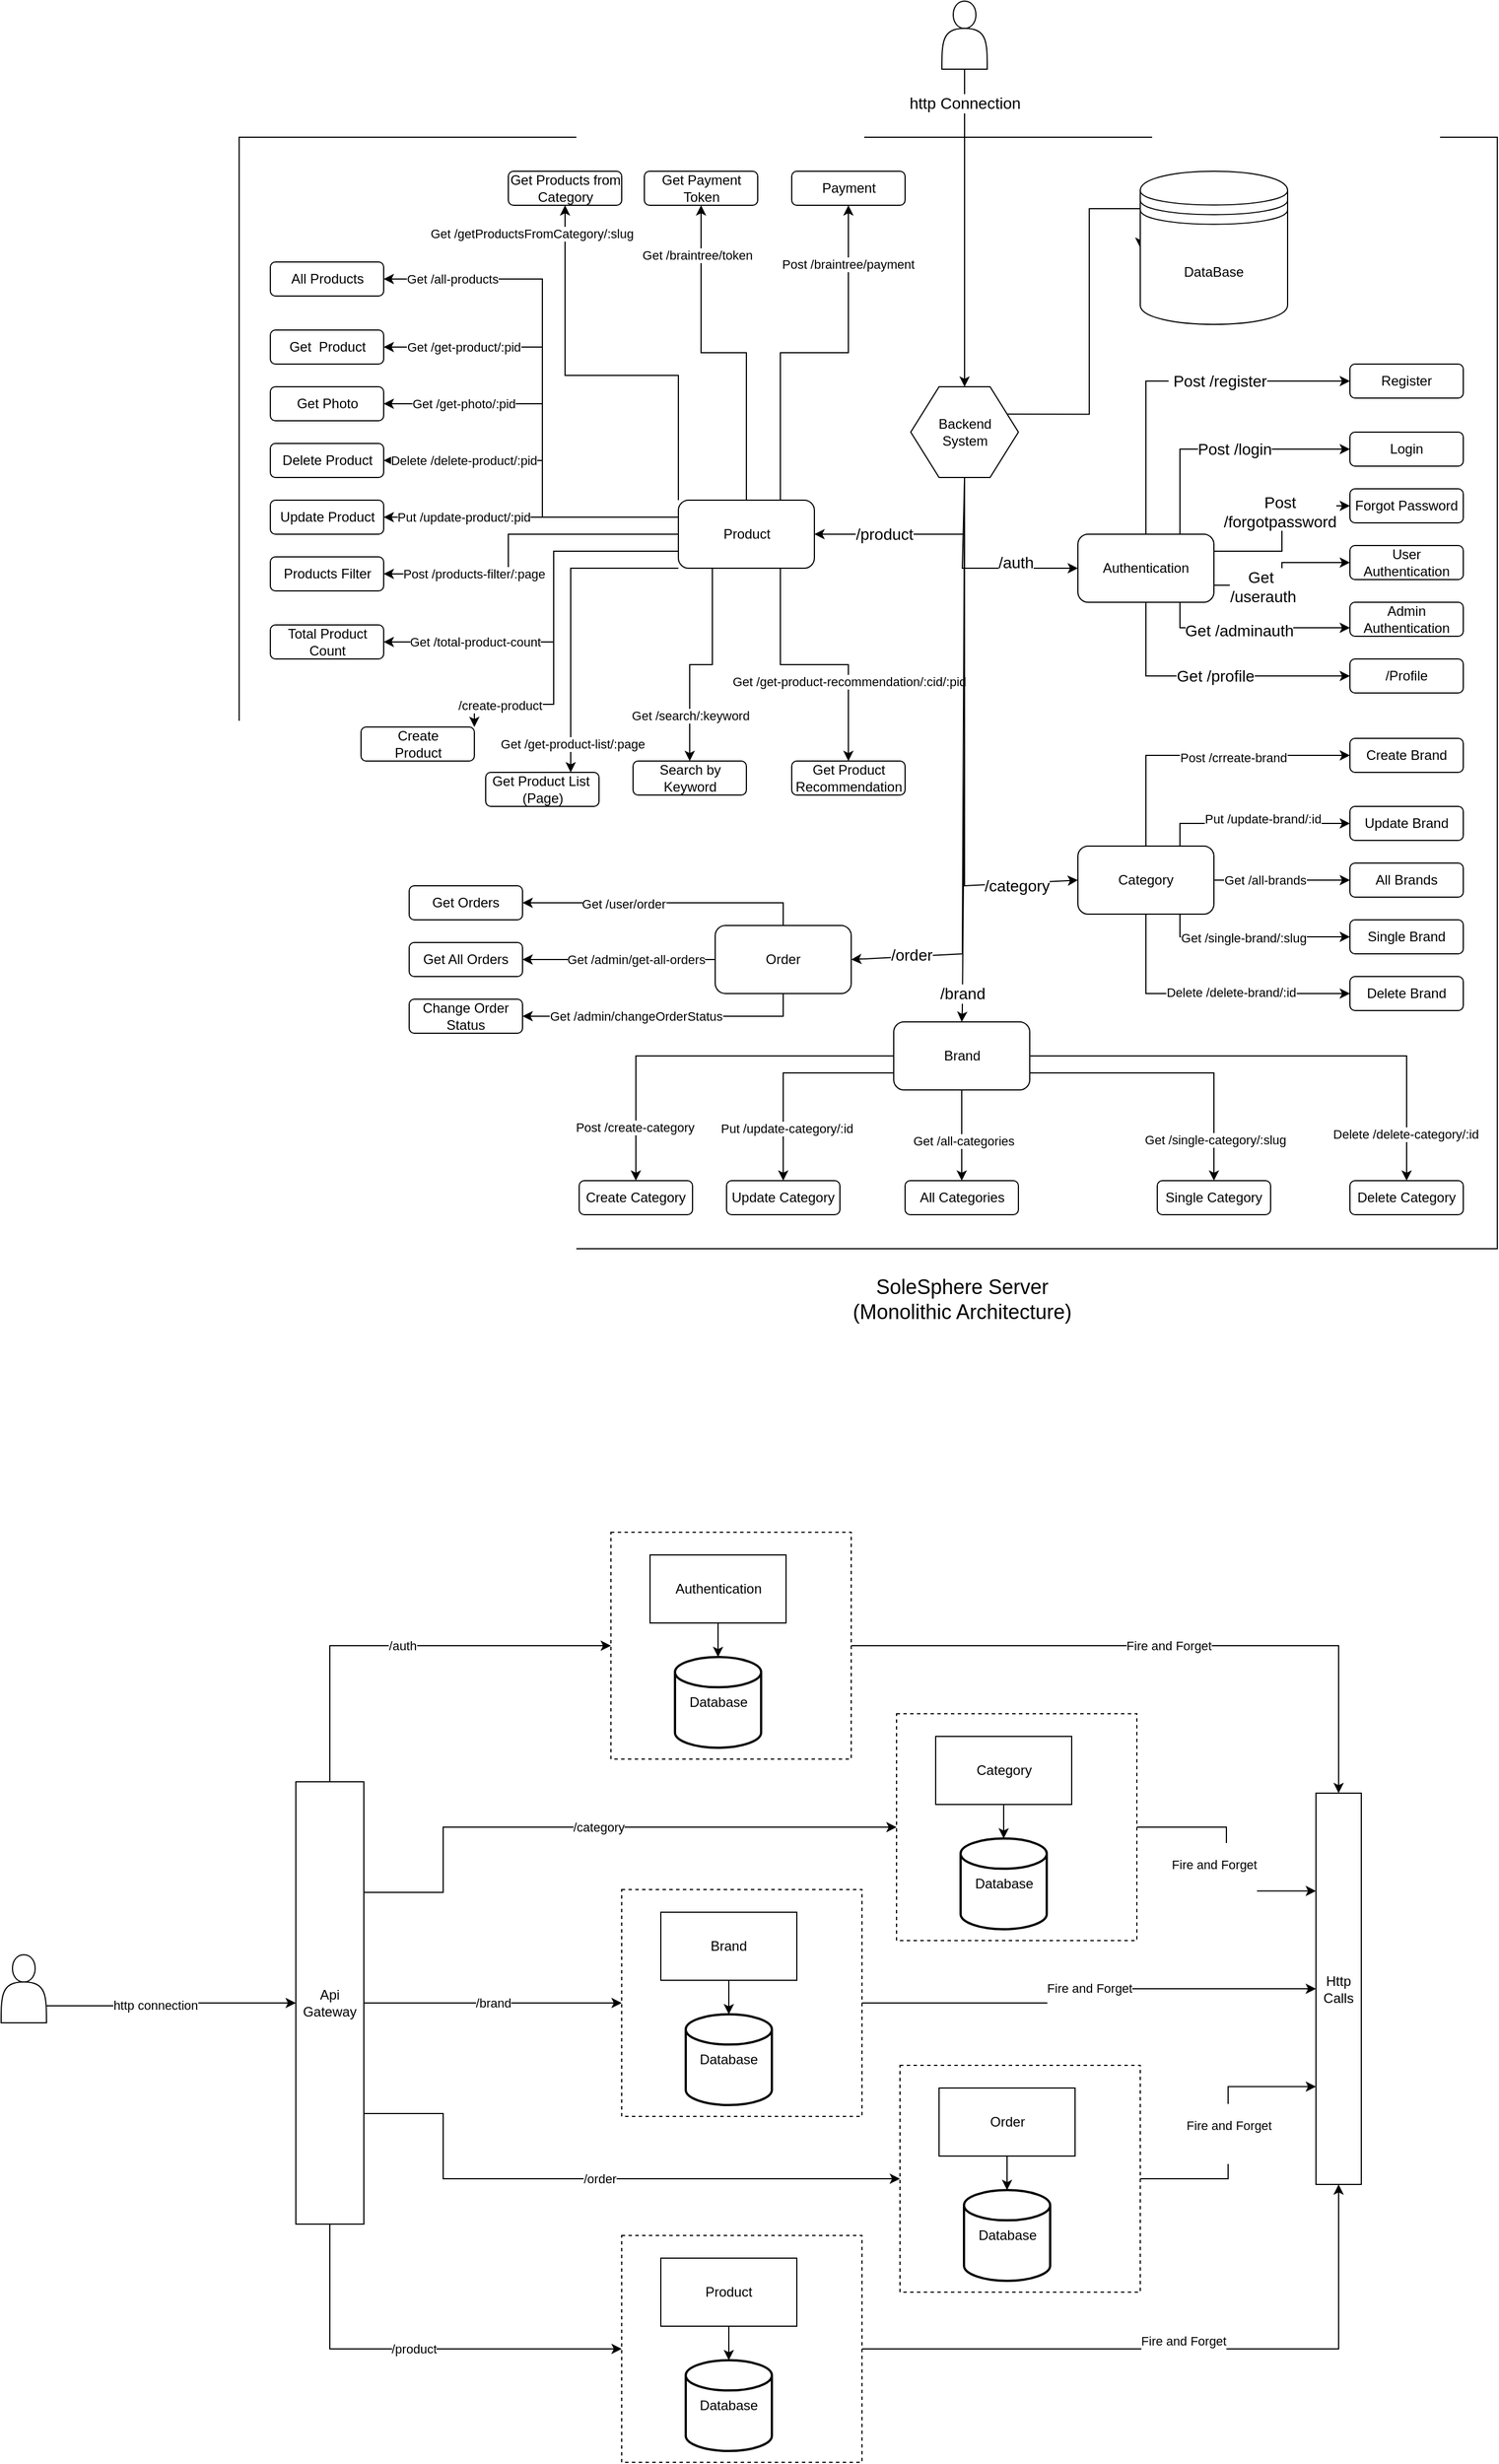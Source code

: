<mxfile version="24.7.16">
  <diagram name="Page-1" id="njTRxFpOl6HkTcsxgdSz">
    <mxGraphModel dx="2600" dy="1646" grid="1" gridSize="10" guides="1" tooltips="1" connect="1" arrows="1" fold="1" page="1" pageScale="1" pageWidth="1100" pageHeight="850" math="0" shadow="0">
      <root>
        <mxCell id="0" />
        <mxCell id="1" parent="0" />
        <mxCell id="v-zH-XTOCrItHWOVsEd--1" value="" style="rounded=0;whiteSpace=wrap;html=1;" parent="1" vertex="1">
          <mxGeometry x="-410" y="-90" width="1110" height="980" as="geometry" />
        </mxCell>
        <mxCell id="v-zH-XTOCrItHWOVsEd--2" value="" style="shape=actor;whiteSpace=wrap;html=1;" parent="1" vertex="1">
          <mxGeometry x="210" y="-210" width="40" height="60" as="geometry" />
        </mxCell>
        <mxCell id="v-zH-XTOCrItHWOVsEd--3" style="edgeStyle=orthogonalEdgeStyle;rounded=0;orthogonalLoop=1;jettySize=auto;html=1;exitX=1;exitY=0.25;exitDx=0;exitDy=0;entryX=0;entryY=0.5;entryDx=0;entryDy=0;" parent="1" source="v-zH-XTOCrItHWOVsEd--4" target="v-zH-XTOCrItHWOVsEd--121" edge="1">
          <mxGeometry relative="1" as="geometry">
            <Array as="points">
              <mxPoint x="340" y="154" />
              <mxPoint x="340" y="-27" />
            </Array>
          </mxGeometry>
        </mxCell>
        <mxCell id="v-zH-XTOCrItHWOVsEd--4" value="Backend&lt;div&gt;System&lt;/div&gt;" style="shape=hexagon;perimeter=hexagonPerimeter2;whiteSpace=wrap;html=1;fixedSize=1;size=25;" parent="1" vertex="1">
          <mxGeometry x="182.5" y="130" width="95" height="80" as="geometry" />
        </mxCell>
        <mxCell id="v-zH-XTOCrItHWOVsEd--5" style="edgeStyle=orthogonalEdgeStyle;rounded=0;orthogonalLoop=1;jettySize=auto;html=1;exitX=0.5;exitY=0;exitDx=0;exitDy=0;entryX=0;entryY=0.5;entryDx=0;entryDy=0;" parent="1" source="v-zH-XTOCrItHWOVsEd--15" target="v-zH-XTOCrItHWOVsEd--98" edge="1">
          <mxGeometry relative="1" as="geometry" />
        </mxCell>
        <mxCell id="v-zH-XTOCrItHWOVsEd--6" value="Post /crreate-brand" style="edgeLabel;html=1;align=center;verticalAlign=middle;resizable=0;points=[];" parent="v-zH-XTOCrItHWOVsEd--5" vertex="1" connectable="0">
          <mxGeometry x="0.207" y="-2" relative="1" as="geometry">
            <mxPoint as="offset" />
          </mxGeometry>
        </mxCell>
        <mxCell id="v-zH-XTOCrItHWOVsEd--7" style="edgeStyle=orthogonalEdgeStyle;rounded=0;orthogonalLoop=1;jettySize=auto;html=1;exitX=0.75;exitY=0;exitDx=0;exitDy=0;entryX=0;entryY=0.5;entryDx=0;entryDy=0;" parent="1" source="v-zH-XTOCrItHWOVsEd--15" target="v-zH-XTOCrItHWOVsEd--94" edge="1">
          <mxGeometry relative="1" as="geometry" />
        </mxCell>
        <mxCell id="v-zH-XTOCrItHWOVsEd--8" value="Put /update-brand/:id" style="edgeLabel;html=1;align=center;verticalAlign=middle;resizable=0;points=[];" parent="v-zH-XTOCrItHWOVsEd--7" vertex="1" connectable="0">
          <mxGeometry x="0.089" y="4" relative="1" as="geometry">
            <mxPoint as="offset" />
          </mxGeometry>
        </mxCell>
        <mxCell id="v-zH-XTOCrItHWOVsEd--9" style="edgeStyle=orthogonalEdgeStyle;rounded=0;orthogonalLoop=1;jettySize=auto;html=1;exitX=0.5;exitY=1;exitDx=0;exitDy=0;entryX=0;entryY=0.5;entryDx=0;entryDy=0;" parent="1" source="v-zH-XTOCrItHWOVsEd--15" target="v-zH-XTOCrItHWOVsEd--97" edge="1">
          <mxGeometry relative="1" as="geometry" />
        </mxCell>
        <mxCell id="v-zH-XTOCrItHWOVsEd--10" value="Delete /delete-brand/:id" style="edgeLabel;html=1;align=center;verticalAlign=middle;resizable=0;points=[];" parent="v-zH-XTOCrItHWOVsEd--9" vertex="1" connectable="0">
          <mxGeometry x="0.154" y="1" relative="1" as="geometry">
            <mxPoint as="offset" />
          </mxGeometry>
        </mxCell>
        <mxCell id="v-zH-XTOCrItHWOVsEd--11" style="edgeStyle=orthogonalEdgeStyle;rounded=0;orthogonalLoop=1;jettySize=auto;html=1;exitX=0.75;exitY=1;exitDx=0;exitDy=0;entryX=0;entryY=0.5;entryDx=0;entryDy=0;" parent="1" source="v-zH-XTOCrItHWOVsEd--15" target="v-zH-XTOCrItHWOVsEd--96" edge="1">
          <mxGeometry relative="1" as="geometry" />
        </mxCell>
        <mxCell id="v-zH-XTOCrItHWOVsEd--12" value="Get /single-brand/:slug" style="edgeLabel;html=1;align=center;verticalAlign=middle;resizable=0;points=[];" parent="v-zH-XTOCrItHWOVsEd--11" vertex="1" connectable="0">
          <mxGeometry x="-0.111" y="-1" relative="1" as="geometry">
            <mxPoint as="offset" />
          </mxGeometry>
        </mxCell>
        <mxCell id="v-zH-XTOCrItHWOVsEd--13" style="edgeStyle=orthogonalEdgeStyle;rounded=0;orthogonalLoop=1;jettySize=auto;html=1;exitX=1;exitY=0.5;exitDx=0;exitDy=0;entryX=0;entryY=0.5;entryDx=0;entryDy=0;" parent="1" source="v-zH-XTOCrItHWOVsEd--15" target="v-zH-XTOCrItHWOVsEd--95" edge="1">
          <mxGeometry relative="1" as="geometry" />
        </mxCell>
        <mxCell id="v-zH-XTOCrItHWOVsEd--14" value="Get /all-brands" style="edgeLabel;html=1;align=center;verticalAlign=middle;resizable=0;points=[];" parent="v-zH-XTOCrItHWOVsEd--13" vertex="1" connectable="0">
          <mxGeometry x="-0.246" relative="1" as="geometry">
            <mxPoint as="offset" />
          </mxGeometry>
        </mxCell>
        <mxCell id="v-zH-XTOCrItHWOVsEd--15" value="Category" style="rounded=1;whiteSpace=wrap;html=1;" parent="1" vertex="1">
          <mxGeometry x="330" y="535" width="120" height="60" as="geometry" />
        </mxCell>
        <mxCell id="v-zH-XTOCrItHWOVsEd--16" style="edgeStyle=orthogonalEdgeStyle;rounded=0;orthogonalLoop=1;jettySize=auto;html=1;exitX=0.5;exitY=0;exitDx=0;exitDy=0;entryX=0;entryY=0.5;entryDx=0;entryDy=0;" parent="1" source="v-zH-XTOCrItHWOVsEd--28" target="v-zH-XTOCrItHWOVsEd--92" edge="1">
          <mxGeometry relative="1" as="geometry" />
        </mxCell>
        <mxCell id="v-zH-XTOCrItHWOVsEd--17" value="&lt;font style=&quot;font-size: 14px;&quot;&gt;&amp;nbsp;Post /register&lt;/font&gt;" style="edgeLabel;html=1;align=center;verticalAlign=middle;resizable=0;points=[];" parent="v-zH-XTOCrItHWOVsEd--16" vertex="1" connectable="0">
          <mxGeometry x="0.255" relative="1" as="geometry">
            <mxPoint as="offset" />
          </mxGeometry>
        </mxCell>
        <mxCell id="v-zH-XTOCrItHWOVsEd--18" style="edgeStyle=orthogonalEdgeStyle;rounded=0;orthogonalLoop=1;jettySize=auto;html=1;exitX=0.75;exitY=0;exitDx=0;exitDy=0;entryX=0;entryY=0.5;entryDx=0;entryDy=0;" parent="1" source="v-zH-XTOCrItHWOVsEd--28" target="v-zH-XTOCrItHWOVsEd--88" edge="1">
          <mxGeometry relative="1" as="geometry" />
        </mxCell>
        <mxCell id="v-zH-XTOCrItHWOVsEd--19" value="&lt;span style=&quot;font-size: 14px;&quot;&gt;Post /login&lt;/span&gt;" style="edgeLabel;html=1;align=center;verticalAlign=middle;resizable=0;points=[];" parent="v-zH-XTOCrItHWOVsEd--18" vertex="1" connectable="0">
          <mxGeometry x="0.089" relative="1" as="geometry">
            <mxPoint as="offset" />
          </mxGeometry>
        </mxCell>
        <mxCell id="v-zH-XTOCrItHWOVsEd--20" style="edgeStyle=orthogonalEdgeStyle;rounded=0;orthogonalLoop=1;jettySize=auto;html=1;exitX=1;exitY=0.25;exitDx=0;exitDy=0;entryX=0;entryY=0.5;entryDx=0;entryDy=0;" parent="1" source="v-zH-XTOCrItHWOVsEd--28" target="v-zH-XTOCrItHWOVsEd--89" edge="1">
          <mxGeometry relative="1" as="geometry" />
        </mxCell>
        <mxCell id="v-zH-XTOCrItHWOVsEd--21" value="&lt;font style=&quot;font-size: 14px;&quot;&gt;Post&lt;/font&gt;&lt;div&gt;&lt;font style=&quot;font-size: 14px;&quot;&gt;/forgotpassword&lt;/font&gt;&lt;/div&gt;" style="edgeLabel;html=1;align=center;verticalAlign=middle;resizable=0;points=[];" parent="v-zH-XTOCrItHWOVsEd--20" vertex="1" connectable="0">
          <mxGeometry x="-0.482" y="2" relative="1" as="geometry">
            <mxPoint x="16" y="-33" as="offset" />
          </mxGeometry>
        </mxCell>
        <mxCell id="v-zH-XTOCrItHWOVsEd--22" style="edgeStyle=orthogonalEdgeStyle;rounded=0;orthogonalLoop=1;jettySize=auto;html=1;exitX=1;exitY=0.75;exitDx=0;exitDy=0;" parent="1" source="v-zH-XTOCrItHWOVsEd--28" target="v-zH-XTOCrItHWOVsEd--90" edge="1">
          <mxGeometry relative="1" as="geometry" />
        </mxCell>
        <mxCell id="v-zH-XTOCrItHWOVsEd--23" value="&lt;font style=&quot;font-size: 14px;&quot;&gt;Get&amp;nbsp;&lt;/font&gt;&lt;div&gt;&lt;font style=&quot;font-size: 14px;&quot;&gt;/userauth&lt;/font&gt;&lt;/div&gt;" style="edgeLabel;html=1;align=center;verticalAlign=middle;resizable=0;points=[];" parent="v-zH-XTOCrItHWOVsEd--22" vertex="1" connectable="0">
          <mxGeometry x="-0.387" y="-1" relative="1" as="geometry">
            <mxPoint as="offset" />
          </mxGeometry>
        </mxCell>
        <mxCell id="v-zH-XTOCrItHWOVsEd--24" style="edgeStyle=orthogonalEdgeStyle;rounded=0;orthogonalLoop=1;jettySize=auto;html=1;exitX=0.75;exitY=1;exitDx=0;exitDy=0;entryX=0;entryY=0.75;entryDx=0;entryDy=0;" parent="1" source="v-zH-XTOCrItHWOVsEd--28" target="v-zH-XTOCrItHWOVsEd--91" edge="1">
          <mxGeometry relative="1" as="geometry" />
        </mxCell>
        <mxCell id="v-zH-XTOCrItHWOVsEd--25" value="&lt;font style=&quot;font-size: 14px;&quot;&gt;Get /adminauth&lt;/font&gt;" style="edgeLabel;html=1;align=center;verticalAlign=middle;resizable=0;points=[];" parent="v-zH-XTOCrItHWOVsEd--24" vertex="1" connectable="0">
          <mxGeometry x="-0.151" y="-1" relative="1" as="geometry">
            <mxPoint x="1" y="1" as="offset" />
          </mxGeometry>
        </mxCell>
        <mxCell id="v-zH-XTOCrItHWOVsEd--26" style="edgeStyle=orthogonalEdgeStyle;rounded=0;orthogonalLoop=1;jettySize=auto;html=1;exitX=0.5;exitY=1;exitDx=0;exitDy=0;entryX=0;entryY=0.5;entryDx=0;entryDy=0;" parent="1" source="v-zH-XTOCrItHWOVsEd--28" target="v-zH-XTOCrItHWOVsEd--93" edge="1">
          <mxGeometry relative="1" as="geometry" />
        </mxCell>
        <mxCell id="v-zH-XTOCrItHWOVsEd--27" value="&lt;font style=&quot;font-size: 14px;&quot;&gt;Get /profile&lt;/font&gt;" style="edgeLabel;html=1;align=center;verticalAlign=middle;resizable=0;points=[];" parent="v-zH-XTOCrItHWOVsEd--26" vertex="1" connectable="0">
          <mxGeometry x="0.028" relative="1" as="geometry">
            <mxPoint as="offset" />
          </mxGeometry>
        </mxCell>
        <mxCell id="v-zH-XTOCrItHWOVsEd--28" value="Authentication" style="rounded=1;whiteSpace=wrap;html=1;arcSize=15;" parent="1" vertex="1">
          <mxGeometry x="330" y="260" width="120" height="60" as="geometry" />
        </mxCell>
        <mxCell id="v-zH-XTOCrItHWOVsEd--29" style="edgeStyle=orthogonalEdgeStyle;rounded=0;orthogonalLoop=1;jettySize=auto;html=1;exitX=0;exitY=0.5;exitDx=0;exitDy=0;entryX=0.5;entryY=0;entryDx=0;entryDy=0;" parent="1" source="v-zH-XTOCrItHWOVsEd--39" target="v-zH-XTOCrItHWOVsEd--103" edge="1">
          <mxGeometry relative="1" as="geometry" />
        </mxCell>
        <mxCell id="v-zH-XTOCrItHWOVsEd--30" value="Post /create-category" style="edgeLabel;html=1;align=center;verticalAlign=middle;resizable=0;points=[];" parent="v-zH-XTOCrItHWOVsEd--29" vertex="1" connectable="0">
          <mxGeometry x="0.722" y="-1" relative="1" as="geometry">
            <mxPoint as="offset" />
          </mxGeometry>
        </mxCell>
        <mxCell id="v-zH-XTOCrItHWOVsEd--31" style="edgeStyle=orthogonalEdgeStyle;rounded=0;orthogonalLoop=1;jettySize=auto;html=1;exitX=0;exitY=0.75;exitDx=0;exitDy=0;entryX=0.5;entryY=0;entryDx=0;entryDy=0;" parent="1" source="v-zH-XTOCrItHWOVsEd--39" target="v-zH-XTOCrItHWOVsEd--99" edge="1">
          <mxGeometry relative="1" as="geometry" />
        </mxCell>
        <mxCell id="v-zH-XTOCrItHWOVsEd--32" value="Put /update-category/:id" style="edgeLabel;html=1;align=center;verticalAlign=middle;resizable=0;points=[];" parent="v-zH-XTOCrItHWOVsEd--31" vertex="1" connectable="0">
          <mxGeometry x="0.522" y="3" relative="1" as="geometry">
            <mxPoint as="offset" />
          </mxGeometry>
        </mxCell>
        <mxCell id="v-zH-XTOCrItHWOVsEd--33" style="edgeStyle=orthogonalEdgeStyle;rounded=0;orthogonalLoop=1;jettySize=auto;html=1;exitX=0.5;exitY=1;exitDx=0;exitDy=0;" parent="1" source="v-zH-XTOCrItHWOVsEd--39" target="v-zH-XTOCrItHWOVsEd--100" edge="1">
          <mxGeometry relative="1" as="geometry" />
        </mxCell>
        <mxCell id="v-zH-XTOCrItHWOVsEd--34" value="Get /all-categories" style="edgeLabel;html=1;align=center;verticalAlign=middle;resizable=0;points=[];" parent="v-zH-XTOCrItHWOVsEd--33" vertex="1" connectable="0">
          <mxGeometry x="0.125" y="1" relative="1" as="geometry">
            <mxPoint as="offset" />
          </mxGeometry>
        </mxCell>
        <mxCell id="v-zH-XTOCrItHWOVsEd--35" style="edgeStyle=orthogonalEdgeStyle;rounded=0;orthogonalLoop=1;jettySize=auto;html=1;exitX=1;exitY=0.5;exitDx=0;exitDy=0;entryX=0.5;entryY=0;entryDx=0;entryDy=0;" parent="1" source="v-zH-XTOCrItHWOVsEd--39" target="v-zH-XTOCrItHWOVsEd--102" edge="1">
          <mxGeometry relative="1" as="geometry" />
        </mxCell>
        <mxCell id="v-zH-XTOCrItHWOVsEd--36" value="Delete /delete-category/:id" style="edgeLabel;html=1;align=center;verticalAlign=middle;resizable=0;points=[];" parent="v-zH-XTOCrItHWOVsEd--35" vertex="1" connectable="0">
          <mxGeometry x="0.815" y="-1" relative="1" as="geometry">
            <mxPoint as="offset" />
          </mxGeometry>
        </mxCell>
        <mxCell id="v-zH-XTOCrItHWOVsEd--37" style="edgeStyle=orthogonalEdgeStyle;rounded=0;orthogonalLoop=1;jettySize=auto;html=1;exitX=1;exitY=0.75;exitDx=0;exitDy=0;" parent="1" source="v-zH-XTOCrItHWOVsEd--39" target="v-zH-XTOCrItHWOVsEd--101" edge="1">
          <mxGeometry relative="1" as="geometry" />
        </mxCell>
        <mxCell id="v-zH-XTOCrItHWOVsEd--38" value="Get /single-category/:slug" style="edgeLabel;html=1;align=center;verticalAlign=middle;resizable=0;points=[];" parent="v-zH-XTOCrItHWOVsEd--37" vertex="1" connectable="0">
          <mxGeometry x="0.713" y="1" relative="1" as="geometry">
            <mxPoint y="1" as="offset" />
          </mxGeometry>
        </mxCell>
        <mxCell id="v-zH-XTOCrItHWOVsEd--39" value="Brand" style="rounded=1;whiteSpace=wrap;html=1;" parent="1" vertex="1">
          <mxGeometry x="167.5" y="690" width="120" height="60" as="geometry" />
        </mxCell>
        <mxCell id="v-zH-XTOCrItHWOVsEd--40" style="edgeStyle=orthogonalEdgeStyle;rounded=0;orthogonalLoop=1;jettySize=auto;html=1;exitX=0;exitY=0.75;exitDx=0;exitDy=0;entryX=1;entryY=0.25;entryDx=0;entryDy=0;" parent="1" source="v-zH-XTOCrItHWOVsEd--68" edge="1">
          <mxGeometry relative="1" as="geometry">
            <mxPoint x="-22.5" y="292.5" as="sourcePoint" />
            <mxPoint x="-202.5" y="430" as="targetPoint" />
            <Array as="points">
              <mxPoint x="-132.5" y="275" />
              <mxPoint x="-132.5" y="410" />
              <mxPoint x="-202.5" y="410" />
            </Array>
          </mxGeometry>
        </mxCell>
        <mxCell id="v-zH-XTOCrItHWOVsEd--41" value="/create-product" style="edgeLabel;html=1;align=center;verticalAlign=middle;resizable=0;points=[];" parent="v-zH-XTOCrItHWOVsEd--40" vertex="1" connectable="0">
          <mxGeometry x="0.749" y="1" relative="1" as="geometry">
            <mxPoint as="offset" />
          </mxGeometry>
        </mxCell>
        <mxCell id="v-zH-XTOCrItHWOVsEd--42" style="edgeStyle=orthogonalEdgeStyle;rounded=0;orthogonalLoop=1;jettySize=auto;html=1;exitX=0;exitY=1;exitDx=0;exitDy=0;entryX=0.75;entryY=0;entryDx=0;entryDy=0;" parent="1" source="v-zH-XTOCrItHWOVsEd--68" target="v-zH-XTOCrItHWOVsEd--114" edge="1">
          <mxGeometry relative="1" as="geometry">
            <Array as="points">
              <mxPoint x="-117.5" y="290" />
            </Array>
          </mxGeometry>
        </mxCell>
        <mxCell id="v-zH-XTOCrItHWOVsEd--43" value="Get /get-product-list/:page" style="edgeLabel;html=1;align=center;verticalAlign=middle;resizable=0;points=[];" parent="v-zH-XTOCrItHWOVsEd--42" vertex="1" connectable="0">
          <mxGeometry x="0.751" y="1" relative="1" as="geometry">
            <mxPoint y="9" as="offset" />
          </mxGeometry>
        </mxCell>
        <mxCell id="v-zH-XTOCrItHWOVsEd--44" style="edgeStyle=orthogonalEdgeStyle;rounded=0;orthogonalLoop=1;jettySize=auto;html=1;exitX=0.25;exitY=1;exitDx=0;exitDy=0;entryX=0.5;entryY=0;entryDx=0;entryDy=0;" parent="1" source="v-zH-XTOCrItHWOVsEd--68" target="v-zH-XTOCrItHWOVsEd--115" edge="1">
          <mxGeometry relative="1" as="geometry" />
        </mxCell>
        <mxCell id="v-zH-XTOCrItHWOVsEd--45" value="Get /search/:keyword" style="edgeLabel;html=1;align=center;verticalAlign=middle;resizable=0;points=[];" parent="v-zH-XTOCrItHWOVsEd--44" vertex="1" connectable="0">
          <mxGeometry x="0.653" y="1" relative="1" as="geometry">
            <mxPoint x="-1" y="-7" as="offset" />
          </mxGeometry>
        </mxCell>
        <mxCell id="v-zH-XTOCrItHWOVsEd--46" style="edgeStyle=orthogonalEdgeStyle;rounded=0;orthogonalLoop=1;jettySize=auto;html=1;exitX=0.75;exitY=1;exitDx=0;exitDy=0;entryX=0.5;entryY=0;entryDx=0;entryDy=0;" parent="1" source="v-zH-XTOCrItHWOVsEd--68" target="v-zH-XTOCrItHWOVsEd--116" edge="1">
          <mxGeometry relative="1" as="geometry" />
        </mxCell>
        <mxCell id="v-zH-XTOCrItHWOVsEd--47" value="Get /get-product-recommendation/:cid/:pid" style="edgeLabel;html=1;align=center;verticalAlign=middle;resizable=0;points=[];" parent="v-zH-XTOCrItHWOVsEd--46" vertex="1" connectable="0">
          <mxGeometry x="0.687" y="4" relative="1" as="geometry">
            <mxPoint x="-4" y="-34" as="offset" />
          </mxGeometry>
        </mxCell>
        <mxCell id="v-zH-XTOCrItHWOVsEd--48" style="edgeStyle=orthogonalEdgeStyle;rounded=0;orthogonalLoop=1;jettySize=auto;html=1;exitX=0.75;exitY=0;exitDx=0;exitDy=0;entryX=0.5;entryY=1;entryDx=0;entryDy=0;" parent="1" source="v-zH-XTOCrItHWOVsEd--68" target="v-zH-XTOCrItHWOVsEd--118" edge="1">
          <mxGeometry relative="1" as="geometry" />
        </mxCell>
        <mxCell id="v-zH-XTOCrItHWOVsEd--49" value="Post /braintree/payment" style="edgeLabel;html=1;align=center;verticalAlign=middle;resizable=0;points=[];" parent="v-zH-XTOCrItHWOVsEd--48" vertex="1" connectable="0">
          <mxGeometry x="0.679" y="1" relative="1" as="geometry">
            <mxPoint as="offset" />
          </mxGeometry>
        </mxCell>
        <mxCell id="v-zH-XTOCrItHWOVsEd--50" style="edgeStyle=orthogonalEdgeStyle;rounded=0;orthogonalLoop=1;jettySize=auto;html=1;exitX=0.5;exitY=0;exitDx=0;exitDy=0;entryX=0.5;entryY=1;entryDx=0;entryDy=0;" parent="1" source="v-zH-XTOCrItHWOVsEd--68" target="v-zH-XTOCrItHWOVsEd--119" edge="1">
          <mxGeometry relative="1" as="geometry" />
        </mxCell>
        <mxCell id="v-zH-XTOCrItHWOVsEd--51" value="Get /braintree/token" style="edgeLabel;html=1;align=center;verticalAlign=middle;resizable=0;points=[];" parent="v-zH-XTOCrItHWOVsEd--50" vertex="1" connectable="0">
          <mxGeometry x="0.708" y="4" relative="1" as="geometry">
            <mxPoint as="offset" />
          </mxGeometry>
        </mxCell>
        <mxCell id="v-zH-XTOCrItHWOVsEd--52" style="edgeStyle=orthogonalEdgeStyle;rounded=0;orthogonalLoop=1;jettySize=auto;html=1;exitX=0;exitY=0;exitDx=0;exitDy=0;entryX=0.5;entryY=1;entryDx=0;entryDy=0;" parent="1" source="v-zH-XTOCrItHWOVsEd--68" target="v-zH-XTOCrItHWOVsEd--120" edge="1">
          <mxGeometry relative="1" as="geometry">
            <Array as="points">
              <mxPoint x="-22.5" y="120" />
              <mxPoint x="-122.5" y="120" />
            </Array>
          </mxGeometry>
        </mxCell>
        <mxCell id="v-zH-XTOCrItHWOVsEd--53" value="Get /getProductsFromCategory/:slug" style="edgeLabel;html=1;align=center;verticalAlign=middle;resizable=0;points=[];" parent="v-zH-XTOCrItHWOVsEd--52" vertex="1" connectable="0">
          <mxGeometry x="0.062" relative="1" as="geometry">
            <mxPoint x="-49" y="-125" as="offset" />
          </mxGeometry>
        </mxCell>
        <mxCell id="v-zH-XTOCrItHWOVsEd--54" style="edgeStyle=orthogonalEdgeStyle;rounded=0;orthogonalLoop=1;jettySize=auto;html=1;exitX=0;exitY=0.25;exitDx=0;exitDy=0;entryX=1;entryY=0.5;entryDx=0;entryDy=0;" parent="1" source="v-zH-XTOCrItHWOVsEd--68" target="v-zH-XTOCrItHWOVsEd--107" edge="1">
          <mxGeometry relative="1" as="geometry">
            <Array as="points">
              <mxPoint x="-142.5" y="245" />
              <mxPoint x="-142.5" y="35" />
            </Array>
          </mxGeometry>
        </mxCell>
        <mxCell id="v-zH-XTOCrItHWOVsEd--55" value="Get /all-products" style="edgeLabel;html=1;align=center;verticalAlign=middle;resizable=0;points=[];" parent="v-zH-XTOCrItHWOVsEd--54" vertex="1" connectable="0">
          <mxGeometry x="0.85" y="2" relative="1" as="geometry">
            <mxPoint x="25" y="-2" as="offset" />
          </mxGeometry>
        </mxCell>
        <mxCell id="v-zH-XTOCrItHWOVsEd--56" style="edgeStyle=orthogonalEdgeStyle;rounded=0;orthogonalLoop=1;jettySize=auto;html=1;exitX=0;exitY=0.25;exitDx=0;exitDy=0;entryX=1;entryY=0.5;entryDx=0;entryDy=0;" parent="1" source="v-zH-XTOCrItHWOVsEd--68" target="v-zH-XTOCrItHWOVsEd--108" edge="1">
          <mxGeometry relative="1" as="geometry">
            <Array as="points">
              <mxPoint x="-142.5" y="245" />
              <mxPoint x="-142.5" y="95" />
            </Array>
          </mxGeometry>
        </mxCell>
        <mxCell id="v-zH-XTOCrItHWOVsEd--57" value="Get /get-product/:pid" style="edgeLabel;html=1;align=center;verticalAlign=middle;resizable=0;points=[];" parent="v-zH-XTOCrItHWOVsEd--56" vertex="1" connectable="0">
          <mxGeometry x="0.818" y="1" relative="1" as="geometry">
            <mxPoint x="33" y="-1" as="offset" />
          </mxGeometry>
        </mxCell>
        <mxCell id="v-zH-XTOCrItHWOVsEd--58" style="edgeStyle=orthogonalEdgeStyle;rounded=0;orthogonalLoop=1;jettySize=auto;html=1;exitX=0;exitY=0.25;exitDx=0;exitDy=0;entryX=1;entryY=0.5;entryDx=0;entryDy=0;" parent="1" source="v-zH-XTOCrItHWOVsEd--68" target="v-zH-XTOCrItHWOVsEd--109" edge="1">
          <mxGeometry relative="1" as="geometry">
            <Array as="points">
              <mxPoint x="-142.5" y="245" />
              <mxPoint x="-142.5" y="145" />
            </Array>
          </mxGeometry>
        </mxCell>
        <mxCell id="v-zH-XTOCrItHWOVsEd--59" value="Get /get-photo/:pid" style="edgeLabel;html=1;align=center;verticalAlign=middle;resizable=0;points=[];" parent="v-zH-XTOCrItHWOVsEd--58" vertex="1" connectable="0">
          <mxGeometry x="0.793" y="-2" relative="1" as="geometry">
            <mxPoint x="33" y="2" as="offset" />
          </mxGeometry>
        </mxCell>
        <mxCell id="v-zH-XTOCrItHWOVsEd--60" style="edgeStyle=orthogonalEdgeStyle;rounded=0;orthogonalLoop=1;jettySize=auto;html=1;exitX=0;exitY=0.25;exitDx=0;exitDy=0;entryX=1;entryY=0.5;entryDx=0;entryDy=0;" parent="1" source="v-zH-XTOCrItHWOVsEd--68" target="v-zH-XTOCrItHWOVsEd--110" edge="1">
          <mxGeometry relative="1" as="geometry">
            <Array as="points">
              <mxPoint x="-142.5" y="245" />
              <mxPoint x="-142.5" y="195" />
            </Array>
          </mxGeometry>
        </mxCell>
        <mxCell id="v-zH-XTOCrItHWOVsEd--61" value="Delete /delete-product/:pid" style="edgeLabel;html=1;align=center;verticalAlign=middle;resizable=0;points=[];" parent="v-zH-XTOCrItHWOVsEd--60" vertex="1" connectable="0">
          <mxGeometry x="0.7" y="3" relative="1" as="geometry">
            <mxPoint x="24" y="-3" as="offset" />
          </mxGeometry>
        </mxCell>
        <mxCell id="v-zH-XTOCrItHWOVsEd--62" style="edgeStyle=orthogonalEdgeStyle;rounded=0;orthogonalLoop=1;jettySize=auto;html=1;exitX=0;exitY=0.25;exitDx=0;exitDy=0;entryX=1;entryY=0.5;entryDx=0;entryDy=0;" parent="1" source="v-zH-XTOCrItHWOVsEd--68" target="v-zH-XTOCrItHWOVsEd--112" edge="1">
          <mxGeometry relative="1" as="geometry">
            <Array as="points">
              <mxPoint x="-82.5" y="245" />
              <mxPoint x="-82.5" y="245" />
            </Array>
          </mxGeometry>
        </mxCell>
        <mxCell id="v-zH-XTOCrItHWOVsEd--63" value="Put /update-product/:pid" style="edgeLabel;html=1;align=center;verticalAlign=middle;resizable=0;points=[];" parent="v-zH-XTOCrItHWOVsEd--62" vertex="1" connectable="0">
          <mxGeometry x="0.747" y="-2" relative="1" as="geometry">
            <mxPoint x="37" y="2" as="offset" />
          </mxGeometry>
        </mxCell>
        <mxCell id="v-zH-XTOCrItHWOVsEd--64" style="edgeStyle=orthogonalEdgeStyle;rounded=0;orthogonalLoop=1;jettySize=auto;html=1;exitX=0;exitY=0.5;exitDx=0;exitDy=0;" parent="1" source="v-zH-XTOCrItHWOVsEd--68" target="v-zH-XTOCrItHWOVsEd--117" edge="1">
          <mxGeometry relative="1" as="geometry">
            <Array as="points">
              <mxPoint x="-172.5" y="260" />
              <mxPoint x="-172.5" y="295" />
            </Array>
          </mxGeometry>
        </mxCell>
        <mxCell id="v-zH-XTOCrItHWOVsEd--65" value="Post /products-filter/:page" style="edgeLabel;html=1;align=center;verticalAlign=middle;resizable=0;points=[];" parent="v-zH-XTOCrItHWOVsEd--64" vertex="1" connectable="0">
          <mxGeometry x="0.671" y="-1" relative="1" as="geometry">
            <mxPoint x="31" y="1" as="offset" />
          </mxGeometry>
        </mxCell>
        <mxCell id="v-zH-XTOCrItHWOVsEd--66" style="edgeStyle=orthogonalEdgeStyle;rounded=0;orthogonalLoop=1;jettySize=auto;html=1;exitX=0;exitY=0.75;exitDx=0;exitDy=0;entryX=1;entryY=0.5;entryDx=0;entryDy=0;" parent="1" source="v-zH-XTOCrItHWOVsEd--68" target="v-zH-XTOCrItHWOVsEd--113" edge="1">
          <mxGeometry relative="1" as="geometry">
            <Array as="points">
              <mxPoint x="-132.5" y="275" />
              <mxPoint x="-132.5" y="355" />
            </Array>
          </mxGeometry>
        </mxCell>
        <mxCell id="v-zH-XTOCrItHWOVsEd--67" value="Get /total-product-count" style="edgeLabel;html=1;align=center;verticalAlign=middle;resizable=0;points=[];" parent="v-zH-XTOCrItHWOVsEd--66" vertex="1" connectable="0">
          <mxGeometry x="0.674" y="-1" relative="1" as="geometry">
            <mxPoint x="25" y="1" as="offset" />
          </mxGeometry>
        </mxCell>
        <mxCell id="v-zH-XTOCrItHWOVsEd--68" value="Product" style="rounded=1;whiteSpace=wrap;html=1;" parent="1" vertex="1">
          <mxGeometry x="-22.5" y="230" width="120" height="60" as="geometry" />
        </mxCell>
        <mxCell id="v-zH-XTOCrItHWOVsEd--69" style="edgeStyle=orthogonalEdgeStyle;rounded=0;orthogonalLoop=1;jettySize=auto;html=1;exitX=0.5;exitY=0;exitDx=0;exitDy=0;entryX=1;entryY=0.5;entryDx=0;entryDy=0;" parent="1" source="v-zH-XTOCrItHWOVsEd--75" target="v-zH-XTOCrItHWOVsEd--106" edge="1">
          <mxGeometry relative="1" as="geometry" />
        </mxCell>
        <mxCell id="v-zH-XTOCrItHWOVsEd--70" value="Get /user/order" style="edgeLabel;html=1;align=center;verticalAlign=middle;resizable=0;points=[];" parent="v-zH-XTOCrItHWOVsEd--69" vertex="1" connectable="0">
          <mxGeometry x="0.29" y="1" relative="1" as="geometry">
            <mxPoint as="offset" />
          </mxGeometry>
        </mxCell>
        <mxCell id="v-zH-XTOCrItHWOVsEd--71" style="edgeStyle=orthogonalEdgeStyle;rounded=0;orthogonalLoop=1;jettySize=auto;html=1;exitX=0;exitY=0.5;exitDx=0;exitDy=0;entryX=1;entryY=0.5;entryDx=0;entryDy=0;" parent="1" source="v-zH-XTOCrItHWOVsEd--75" target="v-zH-XTOCrItHWOVsEd--104" edge="1">
          <mxGeometry relative="1" as="geometry" />
        </mxCell>
        <mxCell id="v-zH-XTOCrItHWOVsEd--72" value="Get /admin/get-all-orders" style="edgeLabel;html=1;align=center;verticalAlign=middle;resizable=0;points=[];" parent="v-zH-XTOCrItHWOVsEd--71" vertex="1" connectable="0">
          <mxGeometry x="0.117" y="-1" relative="1" as="geometry">
            <mxPoint x="25" y="1" as="offset" />
          </mxGeometry>
        </mxCell>
        <mxCell id="v-zH-XTOCrItHWOVsEd--73" style="edgeStyle=orthogonalEdgeStyle;rounded=0;orthogonalLoop=1;jettySize=auto;html=1;exitX=0.5;exitY=1;exitDx=0;exitDy=0;entryX=1;entryY=0.5;entryDx=0;entryDy=0;" parent="1" source="v-zH-XTOCrItHWOVsEd--75" target="v-zH-XTOCrItHWOVsEd--105" edge="1">
          <mxGeometry relative="1" as="geometry" />
        </mxCell>
        <mxCell id="v-zH-XTOCrItHWOVsEd--74" value="Get /admin/changeOrderStatus" style="edgeLabel;html=1;align=center;verticalAlign=middle;resizable=0;points=[];" parent="v-zH-XTOCrItHWOVsEd--73" vertex="1" connectable="0">
          <mxGeometry x="0.43" y="3" relative="1" as="geometry">
            <mxPoint x="29" y="-3" as="offset" />
          </mxGeometry>
        </mxCell>
        <mxCell id="v-zH-XTOCrItHWOVsEd--75" value="Order" style="rounded=1;whiteSpace=wrap;html=1;" parent="1" vertex="1">
          <mxGeometry x="10" y="605" width="120" height="60" as="geometry" />
        </mxCell>
        <mxCell id="v-zH-XTOCrItHWOVsEd--76" value="" style="endArrow=classic;html=1;rounded=0;entryX=0;entryY=0.5;entryDx=0;entryDy=0;exitX=0.5;exitY=1;exitDx=0;exitDy=0;" parent="1" source="v-zH-XTOCrItHWOVsEd--4" target="v-zH-XTOCrItHWOVsEd--28" edge="1">
          <mxGeometry relative="1" as="geometry">
            <mxPoint x="180.0" y="250" as="sourcePoint" />
            <mxPoint x="272.4" y="410" as="targetPoint" />
            <Array as="points">
              <mxPoint x="228" y="290" />
            </Array>
          </mxGeometry>
        </mxCell>
        <mxCell id="v-zH-XTOCrItHWOVsEd--77" value="&lt;font style=&quot;font-size: 14px;&quot;&gt;/auth&lt;/font&gt;" style="edgeLabel;resizable=0;html=1;;align=center;verticalAlign=middle;" parent="v-zH-XTOCrItHWOVsEd--76" connectable="0" vertex="1">
          <mxGeometry relative="1" as="geometry">
            <mxPoint x="36" y="-5" as="offset" />
          </mxGeometry>
        </mxCell>
        <mxCell id="v-zH-XTOCrItHWOVsEd--78" value="" style="endArrow=classic;html=1;rounded=0;entryX=0;entryY=0.5;entryDx=0;entryDy=0;exitX=0.5;exitY=1;exitDx=0;exitDy=0;" parent="1" source="v-zH-XTOCrItHWOVsEd--4" target="v-zH-XTOCrItHWOVsEd--15" edge="1">
          <mxGeometry relative="1" as="geometry">
            <mxPoint x="238" y="220" as="sourcePoint" />
            <mxPoint x="330" y="300" as="targetPoint" />
            <Array as="points">
              <mxPoint x="230" y="570" />
            </Array>
          </mxGeometry>
        </mxCell>
        <mxCell id="v-zH-XTOCrItHWOVsEd--79" value="&lt;font style=&quot;font-size: 14px;&quot;&gt;/category&lt;/font&gt;" style="edgeLabel;resizable=0;html=1;;align=center;verticalAlign=middle;" parent="v-zH-XTOCrItHWOVsEd--78" connectable="0" vertex="1">
          <mxGeometry relative="1" as="geometry">
            <mxPoint x="46" y="130" as="offset" />
          </mxGeometry>
        </mxCell>
        <mxCell id="v-zH-XTOCrItHWOVsEd--80" value="" style="endArrow=classic;html=1;rounded=0;entryX=0.5;entryY=0;entryDx=0;entryDy=0;exitX=0.5;exitY=1;exitDx=0;exitDy=0;" parent="1" source="v-zH-XTOCrItHWOVsEd--4" target="v-zH-XTOCrItHWOVsEd--39" edge="1">
          <mxGeometry relative="1" as="geometry">
            <mxPoint x="230" y="210" as="sourcePoint" />
            <mxPoint x="330" y="380" as="targetPoint" />
            <Array as="points">
              <mxPoint x="230" y="450" />
              <mxPoint x="228" y="680" />
            </Array>
          </mxGeometry>
        </mxCell>
        <mxCell id="v-zH-XTOCrItHWOVsEd--81" value="&lt;font style=&quot;font-size: 14px;&quot;&gt;/brand&lt;/font&gt;" style="edgeLabel;resizable=0;html=1;;align=center;verticalAlign=middle;" parent="v-zH-XTOCrItHWOVsEd--80" connectable="0" vertex="1">
          <mxGeometry relative="1" as="geometry">
            <mxPoint x="-2" y="215" as="offset" />
          </mxGeometry>
        </mxCell>
        <mxCell id="v-zH-XTOCrItHWOVsEd--82" value="" style="endArrow=classic;html=1;rounded=0;entryX=1;entryY=0.5;entryDx=0;entryDy=0;exitX=0.5;exitY=1;exitDx=0;exitDy=0;" parent="1" source="v-zH-XTOCrItHWOVsEd--4" target="v-zH-XTOCrItHWOVsEd--68" edge="1">
          <mxGeometry relative="1" as="geometry">
            <mxPoint x="248" y="230" as="sourcePoint" />
            <mxPoint x="340" y="390" as="targetPoint" />
            <Array as="points">
              <mxPoint x="230" y="260" />
            </Array>
          </mxGeometry>
        </mxCell>
        <mxCell id="v-zH-XTOCrItHWOVsEd--83" value="&lt;font style=&quot;font-size: 14px;&quot;&gt;/product&lt;/font&gt;" style="edgeLabel;resizable=0;html=1;;align=center;verticalAlign=middle;" parent="v-zH-XTOCrItHWOVsEd--82" connectable="0" vertex="1">
          <mxGeometry relative="1" as="geometry">
            <mxPoint x="-30" as="offset" />
          </mxGeometry>
        </mxCell>
        <mxCell id="v-zH-XTOCrItHWOVsEd--84" value="" style="endArrow=classic;html=1;rounded=0;entryX=1;entryY=0.5;entryDx=0;entryDy=0;exitX=0.5;exitY=1;exitDx=0;exitDy=0;" parent="1" source="v-zH-XTOCrItHWOVsEd--4" target="v-zH-XTOCrItHWOVsEd--75" edge="1">
          <mxGeometry relative="1" as="geometry">
            <mxPoint x="258" y="240" as="sourcePoint" />
            <mxPoint x="350" y="400" as="targetPoint" />
            <Array as="points">
              <mxPoint x="228" y="630" />
            </Array>
          </mxGeometry>
        </mxCell>
        <mxCell id="v-zH-XTOCrItHWOVsEd--85" value="&lt;font style=&quot;font-size: 14px;&quot;&gt;/order&lt;/font&gt;" style="edgeLabel;resizable=0;html=1;;align=center;verticalAlign=middle;" parent="v-zH-XTOCrItHWOVsEd--84" connectable="0" vertex="1">
          <mxGeometry relative="1" as="geometry">
            <mxPoint x="-46" y="162" as="offset" />
          </mxGeometry>
        </mxCell>
        <mxCell id="v-zH-XTOCrItHWOVsEd--86" value="" style="endArrow=classic;html=1;rounded=0;entryX=0.5;entryY=0;entryDx=0;entryDy=0;exitX=0.5;exitY=1;exitDx=0;exitDy=0;" parent="1" source="v-zH-XTOCrItHWOVsEd--2" target="v-zH-XTOCrItHWOVsEd--4" edge="1">
          <mxGeometry relative="1" as="geometry">
            <mxPoint x="370" y="390" as="sourcePoint" />
            <mxPoint x="470" y="390" as="targetPoint" />
            <Array as="points" />
          </mxGeometry>
        </mxCell>
        <mxCell id="v-zH-XTOCrItHWOVsEd--87" value="&lt;font style=&quot;font-size: 14px;&quot;&gt;http Connection&lt;/font&gt;" style="edgeLabel;resizable=0;html=1;;align=center;verticalAlign=middle;" parent="v-zH-XTOCrItHWOVsEd--86" connectable="0" vertex="1">
          <mxGeometry relative="1" as="geometry">
            <mxPoint y="-110" as="offset" />
          </mxGeometry>
        </mxCell>
        <mxCell id="v-zH-XTOCrItHWOVsEd--88" value="Login" style="rounded=1;whiteSpace=wrap;html=1;" parent="1" vertex="1">
          <mxGeometry x="570" y="170" width="100" height="30" as="geometry" />
        </mxCell>
        <mxCell id="v-zH-XTOCrItHWOVsEd--89" value="Forgot Password" style="rounded=1;whiteSpace=wrap;html=1;" parent="1" vertex="1">
          <mxGeometry x="570" y="220" width="100" height="30" as="geometry" />
        </mxCell>
        <mxCell id="v-zH-XTOCrItHWOVsEd--90" value="User Authentication" style="rounded=1;whiteSpace=wrap;html=1;" parent="1" vertex="1">
          <mxGeometry x="570" y="270" width="100" height="30" as="geometry" />
        </mxCell>
        <mxCell id="v-zH-XTOCrItHWOVsEd--91" value="Admin Authentication" style="rounded=1;whiteSpace=wrap;html=1;" parent="1" vertex="1">
          <mxGeometry x="570" y="320" width="100" height="30" as="geometry" />
        </mxCell>
        <mxCell id="v-zH-XTOCrItHWOVsEd--92" value="Register" style="rounded=1;whiteSpace=wrap;html=1;" parent="1" vertex="1">
          <mxGeometry x="570" y="110" width="100" height="30" as="geometry" />
        </mxCell>
        <mxCell id="v-zH-XTOCrItHWOVsEd--93" value="/Profile" style="rounded=1;whiteSpace=wrap;html=1;" parent="1" vertex="1">
          <mxGeometry x="570" y="370" width="100" height="30" as="geometry" />
        </mxCell>
        <mxCell id="v-zH-XTOCrItHWOVsEd--94" value="Update Brand" style="rounded=1;whiteSpace=wrap;html=1;" parent="1" vertex="1">
          <mxGeometry x="570" y="500" width="100" height="30" as="geometry" />
        </mxCell>
        <mxCell id="v-zH-XTOCrItHWOVsEd--95" value="All Brands" style="rounded=1;whiteSpace=wrap;html=1;" parent="1" vertex="1">
          <mxGeometry x="570" y="550" width="100" height="30" as="geometry" />
        </mxCell>
        <mxCell id="v-zH-XTOCrItHWOVsEd--96" value="Single Brand" style="rounded=1;whiteSpace=wrap;html=1;" parent="1" vertex="1">
          <mxGeometry x="570" y="600" width="100" height="30" as="geometry" />
        </mxCell>
        <mxCell id="v-zH-XTOCrItHWOVsEd--97" value="Delete Brand" style="rounded=1;whiteSpace=wrap;html=1;" parent="1" vertex="1">
          <mxGeometry x="570" y="650" width="100" height="30" as="geometry" />
        </mxCell>
        <mxCell id="v-zH-XTOCrItHWOVsEd--98" value="Create Brand" style="rounded=1;whiteSpace=wrap;html=1;" parent="1" vertex="1">
          <mxGeometry x="570" y="440" width="100" height="30" as="geometry" />
        </mxCell>
        <mxCell id="v-zH-XTOCrItHWOVsEd--99" value="Update Category" style="rounded=1;whiteSpace=wrap;html=1;" parent="1" vertex="1">
          <mxGeometry x="20" y="830" width="100" height="30" as="geometry" />
        </mxCell>
        <mxCell id="v-zH-XTOCrItHWOVsEd--100" value="All Categories" style="rounded=1;whiteSpace=wrap;html=1;" parent="1" vertex="1">
          <mxGeometry x="177.5" y="830" width="100" height="30" as="geometry" />
        </mxCell>
        <mxCell id="v-zH-XTOCrItHWOVsEd--101" value="Single Category" style="rounded=1;whiteSpace=wrap;html=1;" parent="1" vertex="1">
          <mxGeometry x="400" y="830" width="100" height="30" as="geometry" />
        </mxCell>
        <mxCell id="v-zH-XTOCrItHWOVsEd--102" value="Delete Category" style="rounded=1;whiteSpace=wrap;html=1;" parent="1" vertex="1">
          <mxGeometry x="570" y="830" width="100" height="30" as="geometry" />
        </mxCell>
        <mxCell id="v-zH-XTOCrItHWOVsEd--103" value="Create Category" style="rounded=1;whiteSpace=wrap;html=1;" parent="1" vertex="1">
          <mxGeometry x="-110" y="830" width="100" height="30" as="geometry" />
        </mxCell>
        <mxCell id="v-zH-XTOCrItHWOVsEd--104" value="Get All Orders" style="rounded=1;whiteSpace=wrap;html=1;" parent="1" vertex="1">
          <mxGeometry x="-260" y="620" width="100" height="30" as="geometry" />
        </mxCell>
        <mxCell id="v-zH-XTOCrItHWOVsEd--105" value="Change Order Status" style="rounded=1;whiteSpace=wrap;html=1;" parent="1" vertex="1">
          <mxGeometry x="-260" y="670" width="100" height="30" as="geometry" />
        </mxCell>
        <mxCell id="v-zH-XTOCrItHWOVsEd--106" value="Get Orders" style="rounded=1;whiteSpace=wrap;html=1;" parent="1" vertex="1">
          <mxGeometry x="-260" y="570" width="100" height="30" as="geometry" />
        </mxCell>
        <mxCell id="v-zH-XTOCrItHWOVsEd--107" value="All Products" style="rounded=1;whiteSpace=wrap;html=1;" parent="1" vertex="1">
          <mxGeometry x="-382.5" y="20" width="100" height="30" as="geometry" />
        </mxCell>
        <mxCell id="v-zH-XTOCrItHWOVsEd--108" value="Get&amp;nbsp; Product" style="rounded=1;whiteSpace=wrap;html=1;" parent="1" vertex="1">
          <mxGeometry x="-382.5" y="80" width="100" height="30" as="geometry" />
        </mxCell>
        <mxCell id="v-zH-XTOCrItHWOVsEd--109" value="Get Photo" style="rounded=1;whiteSpace=wrap;html=1;" parent="1" vertex="1">
          <mxGeometry x="-382.5" y="130" width="100" height="30" as="geometry" />
        </mxCell>
        <mxCell id="v-zH-XTOCrItHWOVsEd--110" value="Delete Product" style="rounded=1;whiteSpace=wrap;html=1;" parent="1" vertex="1">
          <mxGeometry x="-382.5" y="180" width="100" height="30" as="geometry" />
        </mxCell>
        <mxCell id="v-zH-XTOCrItHWOVsEd--111" value="Create&lt;div&gt;Product&lt;/div&gt;" style="rounded=1;whiteSpace=wrap;html=1;" parent="1" vertex="1">
          <mxGeometry x="-302.5" y="430" width="100" height="30" as="geometry" />
        </mxCell>
        <mxCell id="v-zH-XTOCrItHWOVsEd--112" value="Update Product" style="rounded=1;whiteSpace=wrap;html=1;" parent="1" vertex="1">
          <mxGeometry x="-382.5" y="230" width="100" height="30" as="geometry" />
        </mxCell>
        <mxCell id="v-zH-XTOCrItHWOVsEd--113" value="Total Product Count" style="rounded=1;whiteSpace=wrap;html=1;" parent="1" vertex="1">
          <mxGeometry x="-382.5" y="340" width="100" height="30" as="geometry" />
        </mxCell>
        <mxCell id="v-zH-XTOCrItHWOVsEd--114" value="Get Product List&amp;nbsp;&lt;div&gt;(Page)&lt;/div&gt;" style="rounded=1;whiteSpace=wrap;html=1;" parent="1" vertex="1">
          <mxGeometry x="-192.5" y="470" width="100" height="30" as="geometry" />
        </mxCell>
        <mxCell id="v-zH-XTOCrItHWOVsEd--115" value="Search by Keyword" style="rounded=1;whiteSpace=wrap;html=1;" parent="1" vertex="1">
          <mxGeometry x="-62.5" y="460" width="100" height="30" as="geometry" />
        </mxCell>
        <mxCell id="v-zH-XTOCrItHWOVsEd--116" value="Get Product Recommendation" style="rounded=1;whiteSpace=wrap;html=1;" parent="1" vertex="1">
          <mxGeometry x="77.5" y="460" width="100" height="30" as="geometry" />
        </mxCell>
        <mxCell id="v-zH-XTOCrItHWOVsEd--117" value="Products Filter" style="rounded=1;whiteSpace=wrap;html=1;" parent="1" vertex="1">
          <mxGeometry x="-382.5" y="280" width="100" height="30" as="geometry" />
        </mxCell>
        <mxCell id="v-zH-XTOCrItHWOVsEd--118" value="Payment" style="rounded=1;whiteSpace=wrap;html=1;" parent="1" vertex="1">
          <mxGeometry x="77.5" y="-60" width="100" height="30" as="geometry" />
        </mxCell>
        <mxCell id="v-zH-XTOCrItHWOVsEd--119" value="Get Payment Token" style="rounded=1;whiteSpace=wrap;html=1;" parent="1" vertex="1">
          <mxGeometry x="-52.5" y="-60" width="100" height="30" as="geometry" />
        </mxCell>
        <mxCell id="v-zH-XTOCrItHWOVsEd--120" value="Get Products from Category" style="rounded=1;whiteSpace=wrap;html=1;" parent="1" vertex="1">
          <mxGeometry x="-172.5" y="-60" width="100" height="30" as="geometry" />
        </mxCell>
        <mxCell id="v-zH-XTOCrItHWOVsEd--121" value="DataBase" style="shape=datastore;whiteSpace=wrap;html=1;" parent="1" vertex="1">
          <mxGeometry x="385" y="-60" width="130" height="135" as="geometry" />
        </mxCell>
        <mxCell id="v-zH-XTOCrItHWOVsEd--122" value="&lt;font style=&quot;font-size: 18px;&quot;&gt;SoleSphere Server&lt;br&gt;(Monolithic Architecture)&lt;/font&gt;" style="text;html=1;align=center;verticalAlign=middle;whiteSpace=wrap;rounded=0;" parent="1" vertex="1">
          <mxGeometry x="112.5" y="920" width="230" height="30" as="geometry" />
        </mxCell>
        <mxCell id="4n63rZ3z4ATAJjUIlD8n-25" style="edgeStyle=orthogonalEdgeStyle;rounded=0;orthogonalLoop=1;jettySize=auto;html=1;exitX=1;exitY=0.75;exitDx=0;exitDy=0;entryX=0;entryY=0.5;entryDx=0;entryDy=0;" edge="1" parent="1" source="4n63rZ3z4ATAJjUIlD8n-1" target="4n63rZ3z4ATAJjUIlD8n-2">
          <mxGeometry relative="1" as="geometry" />
        </mxCell>
        <mxCell id="4n63rZ3z4ATAJjUIlD8n-36" value="http connection" style="edgeLabel;html=1;align=center;verticalAlign=middle;resizable=0;points=[];" vertex="1" connectable="0" parent="4n63rZ3z4ATAJjUIlD8n-25">
          <mxGeometry x="-0.137" y="1" relative="1" as="geometry">
            <mxPoint as="offset" />
          </mxGeometry>
        </mxCell>
        <mxCell id="4n63rZ3z4ATAJjUIlD8n-1" value="" style="shape=actor;whiteSpace=wrap;html=1;" vertex="1" parent="1">
          <mxGeometry x="-620" y="1512.5" width="40" height="60" as="geometry" />
        </mxCell>
        <mxCell id="4n63rZ3z4ATAJjUIlD8n-26" value="/auth" style="edgeStyle=orthogonalEdgeStyle;rounded=0;orthogonalLoop=1;jettySize=auto;html=1;exitX=0.5;exitY=0;exitDx=0;exitDy=0;entryX=0;entryY=0.5;entryDx=0;entryDy=0;" edge="1" parent="1" source="4n63rZ3z4ATAJjUIlD8n-2" target="4n63rZ3z4ATAJjUIlD8n-4">
          <mxGeometry relative="1" as="geometry" />
        </mxCell>
        <mxCell id="4n63rZ3z4ATAJjUIlD8n-27" value="/category" style="edgeStyle=orthogonalEdgeStyle;rounded=0;orthogonalLoop=1;jettySize=auto;html=1;exitX=1;exitY=0.25;exitDx=0;exitDy=0;entryX=0;entryY=0.5;entryDx=0;entryDy=0;" edge="1" parent="1" source="4n63rZ3z4ATAJjUIlD8n-2" target="4n63rZ3z4ATAJjUIlD8n-8">
          <mxGeometry relative="1" as="geometry">
            <Array as="points">
              <mxPoint x="-230" y="1458" />
              <mxPoint x="-230" y="1400" />
            </Array>
          </mxGeometry>
        </mxCell>
        <mxCell id="4n63rZ3z4ATAJjUIlD8n-28" value="/brand" style="edgeStyle=orthogonalEdgeStyle;rounded=0;orthogonalLoop=1;jettySize=auto;html=1;exitX=1;exitY=0.5;exitDx=0;exitDy=0;entryX=0;entryY=0.5;entryDx=0;entryDy=0;" edge="1" parent="1" source="4n63rZ3z4ATAJjUIlD8n-2" target="4n63rZ3z4ATAJjUIlD8n-12">
          <mxGeometry relative="1" as="geometry" />
        </mxCell>
        <mxCell id="4n63rZ3z4ATAJjUIlD8n-29" value="/order" style="edgeStyle=orthogonalEdgeStyle;rounded=0;orthogonalLoop=1;jettySize=auto;html=1;exitX=1;exitY=0.75;exitDx=0;exitDy=0;entryX=0;entryY=0.5;entryDx=0;entryDy=0;" edge="1" parent="1" source="4n63rZ3z4ATAJjUIlD8n-2" target="4n63rZ3z4ATAJjUIlD8n-16">
          <mxGeometry relative="1" as="geometry">
            <Array as="points">
              <mxPoint x="-230" y="1653" />
              <mxPoint x="-230" y="1710" />
            </Array>
          </mxGeometry>
        </mxCell>
        <mxCell id="4n63rZ3z4ATAJjUIlD8n-30" value="/product" style="edgeStyle=orthogonalEdgeStyle;rounded=0;orthogonalLoop=1;jettySize=auto;html=1;exitX=0.5;exitY=1;exitDx=0;exitDy=0;entryX=0;entryY=0.5;entryDx=0;entryDy=0;" edge="1" parent="1" source="4n63rZ3z4ATAJjUIlD8n-2" target="4n63rZ3z4ATAJjUIlD8n-20">
          <mxGeometry relative="1" as="geometry" />
        </mxCell>
        <mxCell id="4n63rZ3z4ATAJjUIlD8n-2" value="Api Gateway" style="rounded=0;whiteSpace=wrap;html=1;" vertex="1" parent="1">
          <mxGeometry x="-360" y="1360" width="60" height="390" as="geometry" />
        </mxCell>
        <mxCell id="4n63rZ3z4ATAJjUIlD8n-31" value="Fire and Forget" style="edgeStyle=orthogonalEdgeStyle;rounded=0;orthogonalLoop=1;jettySize=auto;html=1;exitX=1;exitY=0.5;exitDx=0;exitDy=0;entryX=0.5;entryY=0;entryDx=0;entryDy=0;" edge="1" parent="1" source="4n63rZ3z4ATAJjUIlD8n-4" target="4n63rZ3z4ATAJjUIlD8n-24">
          <mxGeometry relative="1" as="geometry" />
        </mxCell>
        <mxCell id="4n63rZ3z4ATAJjUIlD8n-4" value="" style="rounded=0;whiteSpace=wrap;html=1;strokeColor=default;dashed=1;" vertex="1" parent="1">
          <mxGeometry x="-82" y="1140" width="212" height="200" as="geometry" />
        </mxCell>
        <mxCell id="4n63rZ3z4ATAJjUIlD8n-5" value="Authentication" style="rounded=0;whiteSpace=wrap;html=1;" vertex="1" parent="1">
          <mxGeometry x="-47.5" y="1160" width="120" height="60" as="geometry" />
        </mxCell>
        <mxCell id="4n63rZ3z4ATAJjUIlD8n-6" value="Database" style="strokeWidth=2;html=1;shape=mxgraph.flowchart.database;whiteSpace=wrap;" vertex="1" parent="1">
          <mxGeometry x="-25.5" y="1250" width="76" height="80" as="geometry" />
        </mxCell>
        <mxCell id="4n63rZ3z4ATAJjUIlD8n-7" style="edgeStyle=orthogonalEdgeStyle;rounded=0;orthogonalLoop=1;jettySize=auto;html=1;exitX=0.5;exitY=1;exitDx=0;exitDy=0;entryX=0.5;entryY=0;entryDx=0;entryDy=0;entryPerimeter=0;" edge="1" parent="1" source="4n63rZ3z4ATAJjUIlD8n-5" target="4n63rZ3z4ATAJjUIlD8n-6">
          <mxGeometry relative="1" as="geometry" />
        </mxCell>
        <mxCell id="4n63rZ3z4ATAJjUIlD8n-32" value="&#xa;&lt;span style=&quot;color: rgb(0, 0, 0); font-family: Helvetica; font-size: 11px; font-style: normal; font-variant-ligatures: normal; font-variant-caps: normal; font-weight: 400; letter-spacing: normal; orphans: 2; text-align: center; text-indent: 0px; text-transform: none; widows: 2; word-spacing: 0px; -webkit-text-stroke-width: 0px; white-space: nowrap; background-color: rgb(255, 255, 255); text-decoration-thickness: initial; text-decoration-style: initial; text-decoration-color: initial; display: inline !important; float: none;&quot;&gt;Fire and Forget&lt;/span&gt;&#xa;&#xa;" style="edgeStyle=orthogonalEdgeStyle;rounded=0;orthogonalLoop=1;jettySize=auto;html=1;exitX=1;exitY=0.5;exitDx=0;exitDy=0;entryX=0;entryY=0.25;entryDx=0;entryDy=0;" edge="1" parent="1" source="4n63rZ3z4ATAJjUIlD8n-8" target="4n63rZ3z4ATAJjUIlD8n-24">
          <mxGeometry x="0.111" y="-11" relative="1" as="geometry">
            <mxPoint as="offset" />
          </mxGeometry>
        </mxCell>
        <mxCell id="4n63rZ3z4ATAJjUIlD8n-8" value="" style="rounded=0;whiteSpace=wrap;html=1;strokeColor=default;dashed=1;" vertex="1" parent="1">
          <mxGeometry x="170" y="1300" width="212" height="200" as="geometry" />
        </mxCell>
        <mxCell id="4n63rZ3z4ATAJjUIlD8n-9" value="Category" style="rounded=0;whiteSpace=wrap;html=1;" vertex="1" parent="1">
          <mxGeometry x="204.5" y="1320" width="120" height="60" as="geometry" />
        </mxCell>
        <mxCell id="4n63rZ3z4ATAJjUIlD8n-10" value="Database" style="strokeWidth=2;html=1;shape=mxgraph.flowchart.database;whiteSpace=wrap;" vertex="1" parent="1">
          <mxGeometry x="226.5" y="1410" width="76" height="80" as="geometry" />
        </mxCell>
        <mxCell id="4n63rZ3z4ATAJjUIlD8n-11" style="edgeStyle=orthogonalEdgeStyle;rounded=0;orthogonalLoop=1;jettySize=auto;html=1;exitX=0.5;exitY=1;exitDx=0;exitDy=0;entryX=0.5;entryY=0;entryDx=0;entryDy=0;entryPerimeter=0;" edge="1" parent="1" source="4n63rZ3z4ATAJjUIlD8n-9" target="4n63rZ3z4ATAJjUIlD8n-10">
          <mxGeometry relative="1" as="geometry" />
        </mxCell>
        <mxCell id="4n63rZ3z4ATAJjUIlD8n-33" value="&#xa;&lt;span style=&quot;color: rgb(0, 0, 0); font-family: Helvetica; font-size: 11px; font-style: normal; font-variant-ligatures: normal; font-variant-caps: normal; font-weight: 400; letter-spacing: normal; orphans: 2; text-align: center; text-indent: 0px; text-transform: none; widows: 2; word-spacing: 0px; -webkit-text-stroke-width: 0px; white-space: nowrap; background-color: rgb(255, 255, 255); text-decoration-thickness: initial; text-decoration-style: initial; text-decoration-color: initial; display: inline !important; float: none;&quot;&gt;Fire and Forget&lt;/span&gt;&#xa;&#xa;" style="edgeStyle=orthogonalEdgeStyle;rounded=0;orthogonalLoop=1;jettySize=auto;html=1;exitX=1;exitY=0.5;exitDx=0;exitDy=0;entryX=0;entryY=0.5;entryDx=0;entryDy=0;" edge="1" parent="1" source="4n63rZ3z4ATAJjUIlD8n-12" target="4n63rZ3z4ATAJjUIlD8n-24">
          <mxGeometry relative="1" as="geometry" />
        </mxCell>
        <mxCell id="4n63rZ3z4ATAJjUIlD8n-12" value="" style="rounded=0;whiteSpace=wrap;html=1;strokeColor=default;dashed=1;" vertex="1" parent="1">
          <mxGeometry x="-72.5" y="1455" width="212" height="200" as="geometry" />
        </mxCell>
        <mxCell id="4n63rZ3z4ATAJjUIlD8n-13" value="Brand" style="rounded=0;whiteSpace=wrap;html=1;" vertex="1" parent="1">
          <mxGeometry x="-38" y="1475" width="120" height="60" as="geometry" />
        </mxCell>
        <mxCell id="4n63rZ3z4ATAJjUIlD8n-14" value="Database" style="strokeWidth=2;html=1;shape=mxgraph.flowchart.database;whiteSpace=wrap;" vertex="1" parent="1">
          <mxGeometry x="-16" y="1565" width="76" height="80" as="geometry" />
        </mxCell>
        <mxCell id="4n63rZ3z4ATAJjUIlD8n-15" style="edgeStyle=orthogonalEdgeStyle;rounded=0;orthogonalLoop=1;jettySize=auto;html=1;exitX=0.5;exitY=1;exitDx=0;exitDy=0;entryX=0.5;entryY=0;entryDx=0;entryDy=0;entryPerimeter=0;" edge="1" parent="1" source="4n63rZ3z4ATAJjUIlD8n-13" target="4n63rZ3z4ATAJjUIlD8n-14">
          <mxGeometry relative="1" as="geometry" />
        </mxCell>
        <mxCell id="4n63rZ3z4ATAJjUIlD8n-34" value="&#xa;&lt;span style=&quot;color: rgb(0, 0, 0); font-family: Helvetica; font-size: 11px; font-style: normal; font-variant-ligatures: normal; font-variant-caps: normal; font-weight: 400; letter-spacing: normal; orphans: 2; text-align: center; text-indent: 0px; text-transform: none; widows: 2; word-spacing: 0px; -webkit-text-stroke-width: 0px; white-space: nowrap; background-color: rgb(255, 255, 255); text-decoration-thickness: initial; text-decoration-style: initial; text-decoration-color: initial; display: inline !important; float: none;&quot;&gt;Fire and Forget&lt;/span&gt;&#xa;&#xa;" style="edgeStyle=orthogonalEdgeStyle;rounded=0;orthogonalLoop=1;jettySize=auto;html=1;exitX=1;exitY=0.5;exitDx=0;exitDy=0;entryX=0;entryY=0.75;entryDx=0;entryDy=0;" edge="1" parent="1" source="4n63rZ3z4ATAJjUIlD8n-16" target="4n63rZ3z4ATAJjUIlD8n-24">
          <mxGeometry relative="1" as="geometry" />
        </mxCell>
        <mxCell id="4n63rZ3z4ATAJjUIlD8n-16" value="" style="rounded=0;whiteSpace=wrap;html=1;strokeColor=default;dashed=1;" vertex="1" parent="1">
          <mxGeometry x="173" y="1610" width="212" height="200" as="geometry" />
        </mxCell>
        <mxCell id="4n63rZ3z4ATAJjUIlD8n-17" value="Order" style="rounded=0;whiteSpace=wrap;html=1;" vertex="1" parent="1">
          <mxGeometry x="207.5" y="1630" width="120" height="60" as="geometry" />
        </mxCell>
        <mxCell id="4n63rZ3z4ATAJjUIlD8n-18" value="Database" style="strokeWidth=2;html=1;shape=mxgraph.flowchart.database;whiteSpace=wrap;" vertex="1" parent="1">
          <mxGeometry x="229.5" y="1720" width="76" height="80" as="geometry" />
        </mxCell>
        <mxCell id="4n63rZ3z4ATAJjUIlD8n-19" style="edgeStyle=orthogonalEdgeStyle;rounded=0;orthogonalLoop=1;jettySize=auto;html=1;exitX=0.5;exitY=1;exitDx=0;exitDy=0;entryX=0.5;entryY=0;entryDx=0;entryDy=0;entryPerimeter=0;" edge="1" parent="1" source="4n63rZ3z4ATAJjUIlD8n-17" target="4n63rZ3z4ATAJjUIlD8n-18">
          <mxGeometry relative="1" as="geometry" />
        </mxCell>
        <mxCell id="4n63rZ3z4ATAJjUIlD8n-35" value="&#xa;&lt;span style=&quot;color: rgb(0, 0, 0); font-family: Helvetica; font-size: 11px; font-style: normal; font-variant-ligatures: normal; font-variant-caps: normal; font-weight: 400; letter-spacing: normal; orphans: 2; text-align: center; text-indent: 0px; text-transform: none; widows: 2; word-spacing: 0px; -webkit-text-stroke-width: 0px; white-space: nowrap; background-color: rgb(255, 255, 255); text-decoration-thickness: initial; text-decoration-style: initial; text-decoration-color: initial; display: inline !important; float: none;&quot;&gt;Fire and Forget&lt;/span&gt;&#xa;&#xa;" style="edgeStyle=orthogonalEdgeStyle;rounded=0;orthogonalLoop=1;jettySize=auto;html=1;exitX=1;exitY=0.5;exitDx=0;exitDy=0;entryX=0.5;entryY=1;entryDx=0;entryDy=0;" edge="1" parent="1" source="4n63rZ3z4ATAJjUIlD8n-20" target="4n63rZ3z4ATAJjUIlD8n-24">
          <mxGeometry relative="1" as="geometry" />
        </mxCell>
        <mxCell id="4n63rZ3z4ATAJjUIlD8n-20" value="" style="rounded=0;whiteSpace=wrap;html=1;strokeColor=default;dashed=1;" vertex="1" parent="1">
          <mxGeometry x="-72.5" y="1760" width="212" height="200" as="geometry" />
        </mxCell>
        <mxCell id="4n63rZ3z4ATAJjUIlD8n-21" value="Product" style="rounded=0;whiteSpace=wrap;html=1;" vertex="1" parent="1">
          <mxGeometry x="-38" y="1780" width="120" height="60" as="geometry" />
        </mxCell>
        <mxCell id="4n63rZ3z4ATAJjUIlD8n-22" value="Database" style="strokeWidth=2;html=1;shape=mxgraph.flowchart.database;whiteSpace=wrap;" vertex="1" parent="1">
          <mxGeometry x="-16" y="1870" width="76" height="80" as="geometry" />
        </mxCell>
        <mxCell id="4n63rZ3z4ATAJjUIlD8n-23" style="edgeStyle=orthogonalEdgeStyle;rounded=0;orthogonalLoop=1;jettySize=auto;html=1;exitX=0.5;exitY=1;exitDx=0;exitDy=0;entryX=0.5;entryY=0;entryDx=0;entryDy=0;entryPerimeter=0;" edge="1" parent="1" source="4n63rZ3z4ATAJjUIlD8n-21" target="4n63rZ3z4ATAJjUIlD8n-22">
          <mxGeometry relative="1" as="geometry" />
        </mxCell>
        <mxCell id="4n63rZ3z4ATAJjUIlD8n-24" value="Http Calls" style="rounded=0;whiteSpace=wrap;html=1;" vertex="1" parent="1">
          <mxGeometry x="540" y="1370" width="40" height="345" as="geometry" />
        </mxCell>
      </root>
    </mxGraphModel>
  </diagram>
</mxfile>
